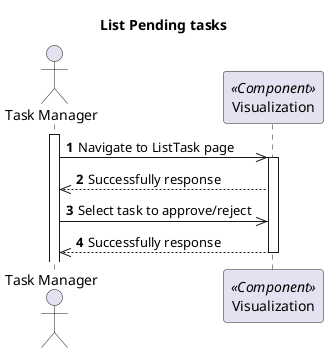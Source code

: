 @startuml
'https://plantuml.com/sequence-diagram

autonumber
skinparam packageStyle rect

title List Pending tasks

actor "Task Manager" as FM
participant "Visualization" as MD <<Component>>

activate FM
FM->> MD : Navigate to ListTask page

activate MD
FM<<--- MD : Successfully response


FM->> MD : Select task to approve/reject


FM<<--- MD : Successfully response
deactivate MD
@enduml

